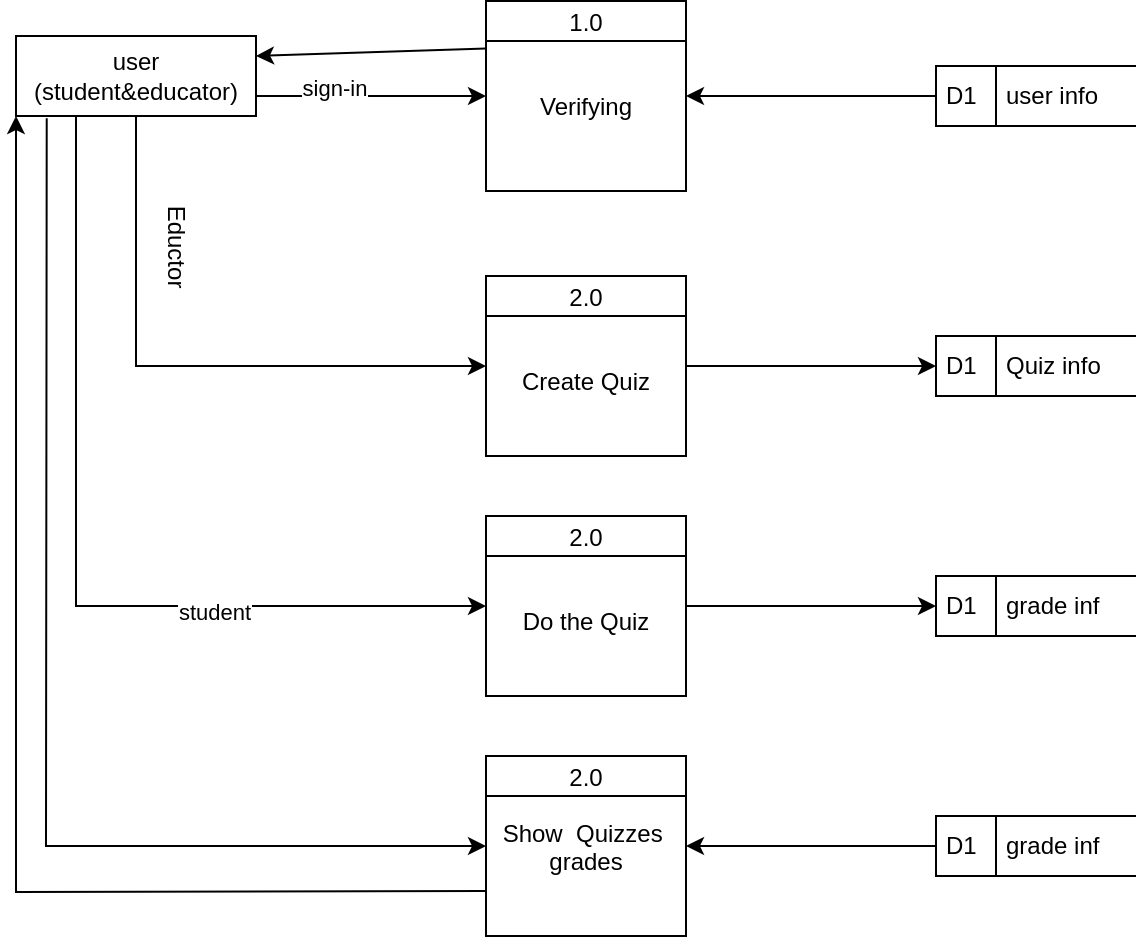 <mxfile version="22.1.11" type="github">
  <diagram name="Page-1" id="yn_Uo_MDrMd5kOBVJl8r">
    <mxGraphModel dx="1259" dy="655" grid="1" gridSize="10" guides="1" tooltips="1" connect="1" arrows="1" fold="1" page="1" pageScale="1" pageWidth="850" pageHeight="1100" math="0" shadow="0">
      <root>
        <mxCell id="0" />
        <mxCell id="1" parent="0" />
        <mxCell id="rEqGY4uTstqDLi3_inyf-1" value="D1&lt;span style=&quot;white-space: pre;&quot;&gt;&#x9;&lt;/span&gt;&amp;nbsp;user info" style="html=1;dashed=0;whiteSpace=wrap;shape=mxgraph.dfd.dataStoreID;align=left;spacingLeft=3;points=[[0,0],[0.5,0],[1,0],[0,0.5],[1,0.5],[0,1],[0.5,1],[1,1]];" vertex="1" parent="1">
          <mxGeometry x="600" y="325" width="100" height="30" as="geometry" />
        </mxCell>
        <mxCell id="rEqGY4uTstqDLi3_inyf-2" value="&#xa;&#xa;&#xa;1.0&#xa;&#xa;&#xa;Verifying" style="swimlane;fontStyle=0;childLayout=stackLayout;horizontal=1;startSize=20;fillColor=#ffffff;horizontalStack=0;resizeParent=1;resizeParentMax=0;resizeLast=0;collapsible=0;marginBottom=0;swimlaneFillColor=#ffffff;" vertex="1" parent="1">
          <mxGeometry x="375" y="292.5" width="100" height="95" as="geometry" />
        </mxCell>
        <mxCell id="rEqGY4uTstqDLi3_inyf-3" value="user&lt;br&gt;(student&amp;amp;educator)" style="html=1;dashed=0;whiteSpace=wrap;" vertex="1" parent="1">
          <mxGeometry x="140" y="310" width="120" height="40" as="geometry" />
        </mxCell>
        <mxCell id="rEqGY4uTstqDLi3_inyf-4" value="" style="endArrow=classic;html=1;rounded=0;exitX=1;exitY=0.75;exitDx=0;exitDy=0;entryX=0;entryY=0.5;entryDx=0;entryDy=0;" edge="1" parent="1" source="rEqGY4uTstqDLi3_inyf-3" target="rEqGY4uTstqDLi3_inyf-2">
          <mxGeometry width="50" height="50" relative="1" as="geometry">
            <mxPoint x="400" y="550" as="sourcePoint" />
            <mxPoint x="450" y="500" as="targetPoint" />
          </mxGeometry>
        </mxCell>
        <mxCell id="rEqGY4uTstqDLi3_inyf-23" value="sign-in" style="edgeLabel;html=1;align=center;verticalAlign=middle;resizable=0;points=[];" vertex="1" connectable="0" parent="rEqGY4uTstqDLi3_inyf-4">
          <mxGeometry x="-0.323" y="4" relative="1" as="geometry">
            <mxPoint as="offset" />
          </mxGeometry>
        </mxCell>
        <mxCell id="rEqGY4uTstqDLi3_inyf-6" value="" style="endArrow=classic;html=1;rounded=0;exitX=0;exitY=0.5;exitDx=0;exitDy=0;entryX=1;entryY=0.5;entryDx=0;entryDy=0;" edge="1" parent="1" source="rEqGY4uTstqDLi3_inyf-1" target="rEqGY4uTstqDLi3_inyf-2">
          <mxGeometry width="50" height="50" relative="1" as="geometry">
            <mxPoint x="400" y="360" as="sourcePoint" />
            <mxPoint x="480" y="340" as="targetPoint" />
          </mxGeometry>
        </mxCell>
        <mxCell id="rEqGY4uTstqDLi3_inyf-7" value="D1&lt;span style=&quot;white-space: pre;&quot;&gt;&#x9;&lt;/span&gt;&amp;nbsp;Quiz info" style="html=1;dashed=0;whiteSpace=wrap;shape=mxgraph.dfd.dataStoreID;align=left;spacingLeft=3;points=[[0,0],[0.5,0],[1,0],[0,0.5],[1,0.5],[0,1],[0.5,1],[1,1]];" vertex="1" parent="1">
          <mxGeometry x="600" y="460" width="100" height="30" as="geometry" />
        </mxCell>
        <mxCell id="rEqGY4uTstqDLi3_inyf-8" value="&#xa;&#xa;&#xa;&#xa;2.0&#xa;&#xa;&#xa;Create Quiz&#xa;" style="swimlane;fontStyle=0;childLayout=stackLayout;horizontal=1;startSize=20;fillColor=#ffffff;horizontalStack=0;resizeParent=1;resizeParentMax=0;resizeLast=0;collapsible=0;marginBottom=0;swimlaneFillColor=#ffffff;" vertex="1" parent="1">
          <mxGeometry x="375" y="430" width="100" height="90" as="geometry" />
        </mxCell>
        <mxCell id="rEqGY4uTstqDLi3_inyf-10" value="" style="endArrow=classic;html=1;rounded=0;exitX=1;exitY=0.5;exitDx=0;exitDy=0;entryX=0;entryY=0.5;entryDx=0;entryDy=0;" edge="1" parent="1" source="rEqGY4uTstqDLi3_inyf-8" target="rEqGY4uTstqDLi3_inyf-7">
          <mxGeometry width="50" height="50" relative="1" as="geometry">
            <mxPoint x="400" y="475" as="sourcePoint" />
            <mxPoint x="550" y="520" as="targetPoint" />
          </mxGeometry>
        </mxCell>
        <mxCell id="rEqGY4uTstqDLi3_inyf-11" value="" style="endArrow=classic;html=1;rounded=0;exitX=0.5;exitY=1;exitDx=0;exitDy=0;entryX=0;entryY=0.5;entryDx=0;entryDy=0;" edge="1" parent="1" source="rEqGY4uTstqDLi3_inyf-3" target="rEqGY4uTstqDLi3_inyf-8">
          <mxGeometry width="50" height="50" relative="1" as="geometry">
            <mxPoint x="400" y="450" as="sourcePoint" />
            <mxPoint x="371.7" y="447.45" as="targetPoint" />
            <Array as="points">
              <mxPoint x="200" y="475" />
            </Array>
          </mxGeometry>
        </mxCell>
        <mxCell id="rEqGY4uTstqDLi3_inyf-12" value="Eductor" style="text;html=1;align=center;verticalAlign=middle;resizable=0;points=[];autosize=1;strokeColor=none;fillColor=none;rotation=90;" vertex="1" parent="1">
          <mxGeometry x="190" y="400" width="60" height="30" as="geometry" />
        </mxCell>
        <mxCell id="rEqGY4uTstqDLi3_inyf-13" value="D1&lt;span style=&quot;white-space: pre;&quot;&gt;&#x9;&lt;/span&gt;&amp;nbsp;grade inf" style="html=1;dashed=0;whiteSpace=wrap;shape=mxgraph.dfd.dataStoreID;align=left;spacingLeft=3;points=[[0,0],[0.5,0],[1,0],[0,0.5],[1,0.5],[0,1],[0.5,1],[1,1]];" vertex="1" parent="1">
          <mxGeometry x="600" y="580" width="100" height="30" as="geometry" />
        </mxCell>
        <mxCell id="rEqGY4uTstqDLi3_inyf-14" value="&#xa;&#xa;&#xa;&#xa;2.0&#xa;&#xa;&#xa;Do the Quiz&#xa;" style="swimlane;fontStyle=0;childLayout=stackLayout;horizontal=1;startSize=20;fillColor=#ffffff;horizontalStack=0;resizeParent=1;resizeParentMax=0;resizeLast=0;collapsible=0;marginBottom=0;swimlaneFillColor=#ffffff;" vertex="1" parent="1">
          <mxGeometry x="375" y="550" width="100" height="90" as="geometry" />
        </mxCell>
        <mxCell id="rEqGY4uTstqDLi3_inyf-15" value="" style="endArrow=classic;html=1;rounded=0;exitX=1;exitY=0.5;exitDx=0;exitDy=0;entryX=0;entryY=0.5;entryDx=0;entryDy=0;" edge="1" parent="1" source="rEqGY4uTstqDLi3_inyf-14" target="rEqGY4uTstqDLi3_inyf-13">
          <mxGeometry width="50" height="50" relative="1" as="geometry">
            <mxPoint x="400" y="595" as="sourcePoint" />
            <mxPoint x="580" y="650" as="targetPoint" />
          </mxGeometry>
        </mxCell>
        <mxCell id="rEqGY4uTstqDLi3_inyf-16" value="" style="endArrow=classic;html=1;rounded=0;exitX=0.25;exitY=1;exitDx=0;exitDy=0;entryX=0;entryY=0.5;entryDx=0;entryDy=0;" edge="1" parent="1" source="rEqGY4uTstqDLi3_inyf-3" target="rEqGY4uTstqDLi3_inyf-14">
          <mxGeometry width="50" height="50" relative="1" as="geometry">
            <mxPoint x="400" y="540" as="sourcePoint" />
            <mxPoint x="170" y="640" as="targetPoint" />
            <Array as="points">
              <mxPoint x="170" y="595" />
            </Array>
          </mxGeometry>
        </mxCell>
        <mxCell id="rEqGY4uTstqDLi3_inyf-17" value="student" style="edgeLabel;html=1;align=center;verticalAlign=middle;resizable=0;points=[];" vertex="1" connectable="0" parent="rEqGY4uTstqDLi3_inyf-16">
          <mxGeometry x="0.395" y="-3" relative="1" as="geometry">
            <mxPoint as="offset" />
          </mxGeometry>
        </mxCell>
        <mxCell id="rEqGY4uTstqDLi3_inyf-18" value="" style="endArrow=classic;html=1;rounded=0;exitX=0;exitY=0.25;exitDx=0;exitDy=0;entryX=1;entryY=0.25;entryDx=0;entryDy=0;" edge="1" parent="1" source="rEqGY4uTstqDLi3_inyf-2" target="rEqGY4uTstqDLi3_inyf-3">
          <mxGeometry width="50" height="50" relative="1" as="geometry">
            <mxPoint x="380" y="330" as="sourcePoint" />
            <mxPoint x="280" y="300" as="targetPoint" />
          </mxGeometry>
        </mxCell>
        <mxCell id="rEqGY4uTstqDLi3_inyf-19" value="D1&lt;span style=&quot;white-space: pre;&quot;&gt;&#x9;&lt;/span&gt;&amp;nbsp;grade inf" style="html=1;dashed=0;whiteSpace=wrap;shape=mxgraph.dfd.dataStoreID;align=left;spacingLeft=3;points=[[0,0],[0.5,0],[1,0],[0,0.5],[1,0.5],[0,1],[0.5,1],[1,1]];" vertex="1" parent="1">
          <mxGeometry x="600" y="700" width="100" height="30" as="geometry" />
        </mxCell>
        <mxCell id="rEqGY4uTstqDLi3_inyf-20" value="&#xa;&#xa;&#xa;&#xa;2.0&#xa;&#xa;Show  Quizzes &#xa;grades&#xa;" style="swimlane;fontStyle=0;childLayout=stackLayout;horizontal=1;startSize=20;fillColor=#ffffff;horizontalStack=0;resizeParent=1;resizeParentMax=0;resizeLast=0;collapsible=0;marginBottom=0;swimlaneFillColor=#ffffff;" vertex="1" parent="1">
          <mxGeometry x="375" y="670" width="100" height="90" as="geometry" />
        </mxCell>
        <mxCell id="rEqGY4uTstqDLi3_inyf-21" value="" style="endArrow=classic;html=1;rounded=0;entryX=1;entryY=0.5;entryDx=0;entryDy=0;exitX=0;exitY=0.5;exitDx=0;exitDy=0;" edge="1" parent="1" source="rEqGY4uTstqDLi3_inyf-19" target="rEqGY4uTstqDLi3_inyf-20">
          <mxGeometry width="50" height="50" relative="1" as="geometry">
            <mxPoint x="580" y="760" as="sourcePoint" />
            <mxPoint x="580" y="770" as="targetPoint" />
          </mxGeometry>
        </mxCell>
        <mxCell id="rEqGY4uTstqDLi3_inyf-22" value="" style="endArrow=classic;html=1;rounded=0;exitX=0.128;exitY=1.027;exitDx=0;exitDy=0;exitPerimeter=0;entryX=0;entryY=0.5;entryDx=0;entryDy=0;" edge="1" parent="1" source="rEqGY4uTstqDLi3_inyf-3" target="rEqGY4uTstqDLi3_inyf-20">
          <mxGeometry width="50" height="50" relative="1" as="geometry">
            <mxPoint x="400" y="640" as="sourcePoint" />
            <mxPoint x="450" y="590" as="targetPoint" />
            <Array as="points">
              <mxPoint x="155" y="715" />
            </Array>
          </mxGeometry>
        </mxCell>
        <mxCell id="rEqGY4uTstqDLi3_inyf-24" value="" style="endArrow=classic;html=1;rounded=0;exitX=0;exitY=0.75;exitDx=0;exitDy=0;entryX=0;entryY=1;entryDx=0;entryDy=0;" edge="1" parent="1" source="rEqGY4uTstqDLi3_inyf-20" target="rEqGY4uTstqDLi3_inyf-3">
          <mxGeometry width="50" height="50" relative="1" as="geometry">
            <mxPoint x="400" y="540" as="sourcePoint" />
            <mxPoint x="450" y="490" as="targetPoint" />
            <Array as="points">
              <mxPoint x="140" y="738" />
            </Array>
          </mxGeometry>
        </mxCell>
      </root>
    </mxGraphModel>
  </diagram>
</mxfile>
